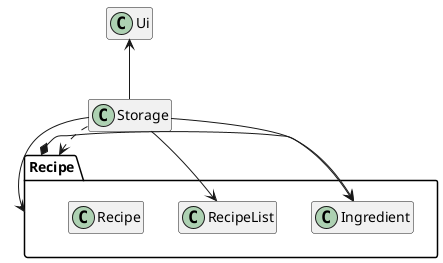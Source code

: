@startuml
'https://plantuml.com/class-diagram

hide class fields
hide class methods

package Recipe {
class RecipeList
class Recipe
class Ingredient
}

Storage -up-> Ui
Storage -down-> Recipe
Storage -down-> Ingredient
Storage -down-> RecipeList

Recipe *-right-> Ingredient
Storage ..> Recipe
@enduml